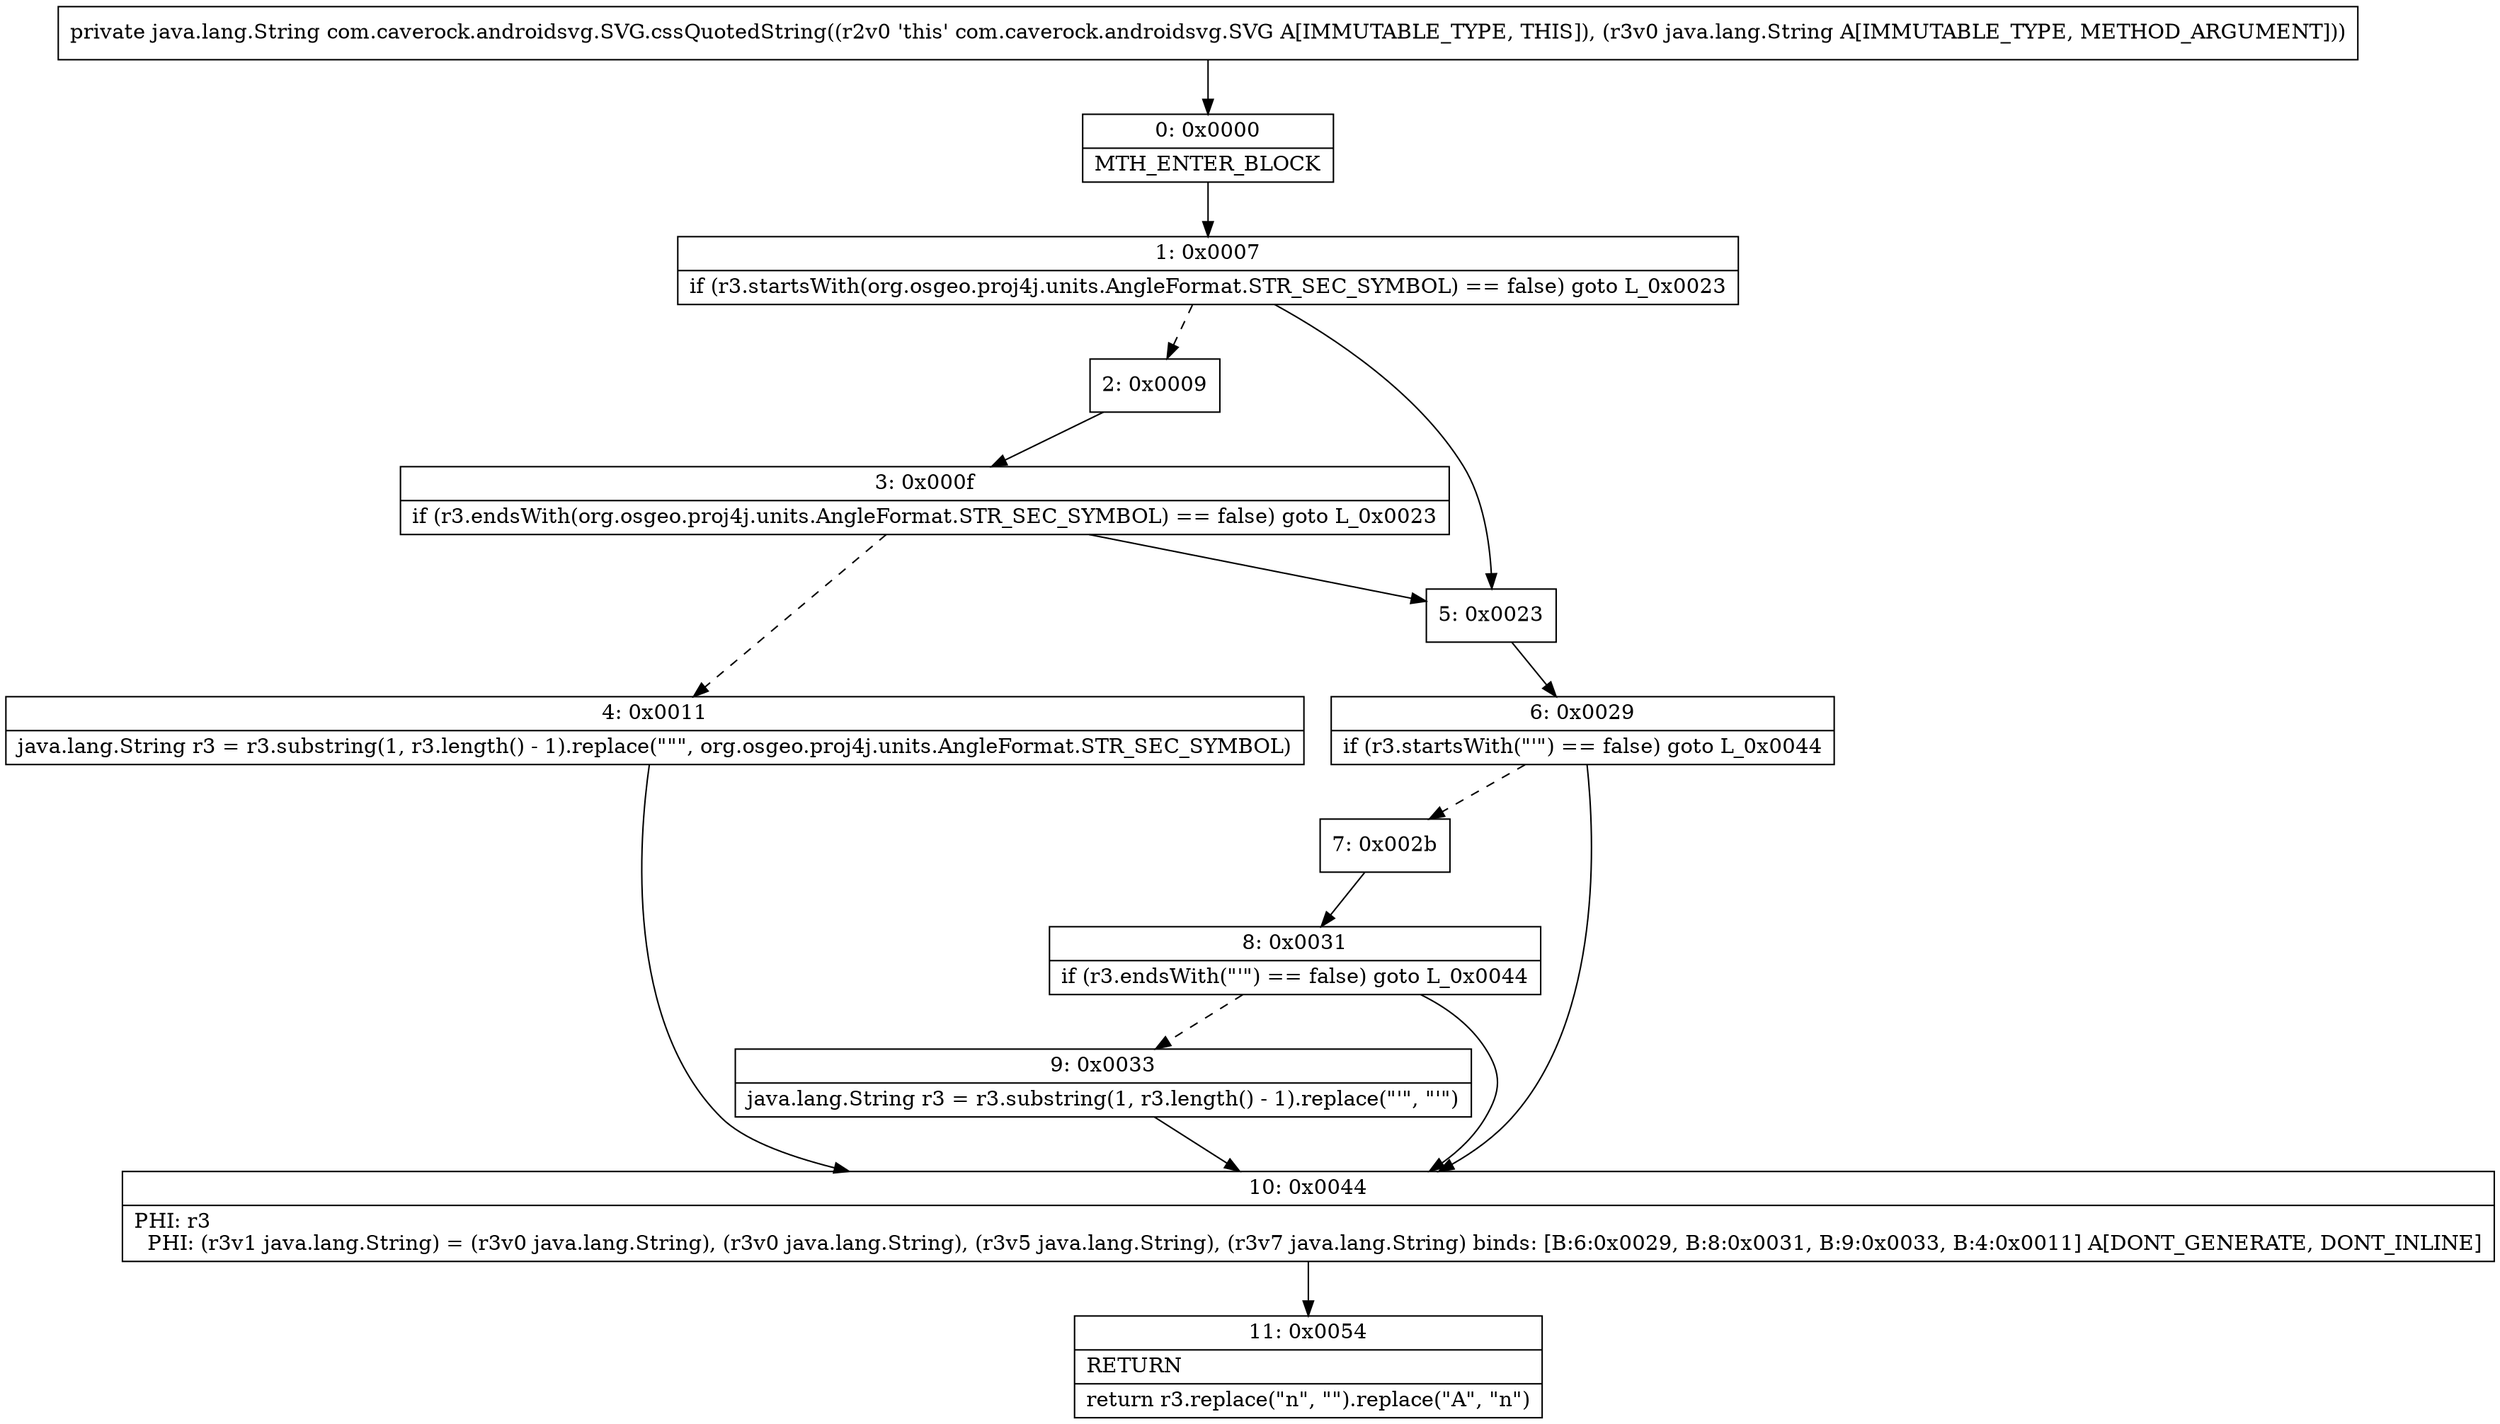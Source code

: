 digraph "CFG forcom.caverock.androidsvg.SVG.cssQuotedString(Ljava\/lang\/String;)Ljava\/lang\/String;" {
Node_0 [shape=record,label="{0\:\ 0x0000|MTH_ENTER_BLOCK\l}"];
Node_1 [shape=record,label="{1\:\ 0x0007|if (r3.startsWith(org.osgeo.proj4j.units.AngleFormat.STR_SEC_SYMBOL) == false) goto L_0x0023\l}"];
Node_2 [shape=record,label="{2\:\ 0x0009}"];
Node_3 [shape=record,label="{3\:\ 0x000f|if (r3.endsWith(org.osgeo.proj4j.units.AngleFormat.STR_SEC_SYMBOL) == false) goto L_0x0023\l}"];
Node_4 [shape=record,label="{4\:\ 0x0011|java.lang.String r3 = r3.substring(1, r3.length() \- 1).replace(\"\"\", org.osgeo.proj4j.units.AngleFormat.STR_SEC_SYMBOL)\l}"];
Node_5 [shape=record,label="{5\:\ 0x0023}"];
Node_6 [shape=record,label="{6\:\ 0x0029|if (r3.startsWith(\"'\") == false) goto L_0x0044\l}"];
Node_7 [shape=record,label="{7\:\ 0x002b}"];
Node_8 [shape=record,label="{8\:\ 0x0031|if (r3.endsWith(\"'\") == false) goto L_0x0044\l}"];
Node_9 [shape=record,label="{9\:\ 0x0033|java.lang.String r3 = r3.substring(1, r3.length() \- 1).replace(\"'\", \"'\")\l}"];
Node_10 [shape=record,label="{10\:\ 0x0044|PHI: r3 \l  PHI: (r3v1 java.lang.String) = (r3v0 java.lang.String), (r3v0 java.lang.String), (r3v5 java.lang.String), (r3v7 java.lang.String) binds: [B:6:0x0029, B:8:0x0031, B:9:0x0033, B:4:0x0011] A[DONT_GENERATE, DONT_INLINE]\l}"];
Node_11 [shape=record,label="{11\:\ 0x0054|RETURN\l|return r3.replace(\"n\", \"\").replace(\"A\", \"n\")\l}"];
MethodNode[shape=record,label="{private java.lang.String com.caverock.androidsvg.SVG.cssQuotedString((r2v0 'this' com.caverock.androidsvg.SVG A[IMMUTABLE_TYPE, THIS]), (r3v0 java.lang.String A[IMMUTABLE_TYPE, METHOD_ARGUMENT])) }"];
MethodNode -> Node_0;
Node_0 -> Node_1;
Node_1 -> Node_2[style=dashed];
Node_1 -> Node_5;
Node_2 -> Node_3;
Node_3 -> Node_4[style=dashed];
Node_3 -> Node_5;
Node_4 -> Node_10;
Node_5 -> Node_6;
Node_6 -> Node_7[style=dashed];
Node_6 -> Node_10;
Node_7 -> Node_8;
Node_8 -> Node_9[style=dashed];
Node_8 -> Node_10;
Node_9 -> Node_10;
Node_10 -> Node_11;
}

